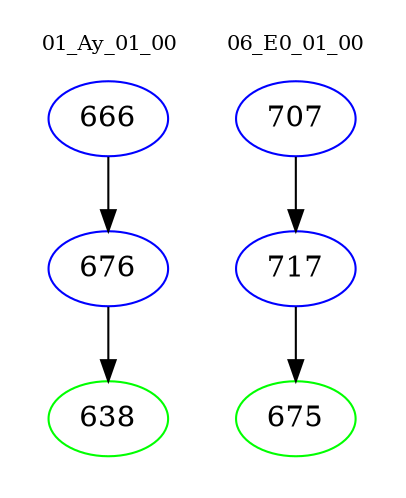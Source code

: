 digraph{
subgraph cluster_0 {
color = white
label = "01_Ay_01_00";
fontsize=10;
T0_666 [label="666", color="blue"]
T0_666 -> T0_676 [color="black"]
T0_676 [label="676", color="blue"]
T0_676 -> T0_638 [color="black"]
T0_638 [label="638", color="green"]
}
subgraph cluster_1 {
color = white
label = "06_E0_01_00";
fontsize=10;
T1_707 [label="707", color="blue"]
T1_707 -> T1_717 [color="black"]
T1_717 [label="717", color="blue"]
T1_717 -> T1_675 [color="black"]
T1_675 [label="675", color="green"]
}
}

